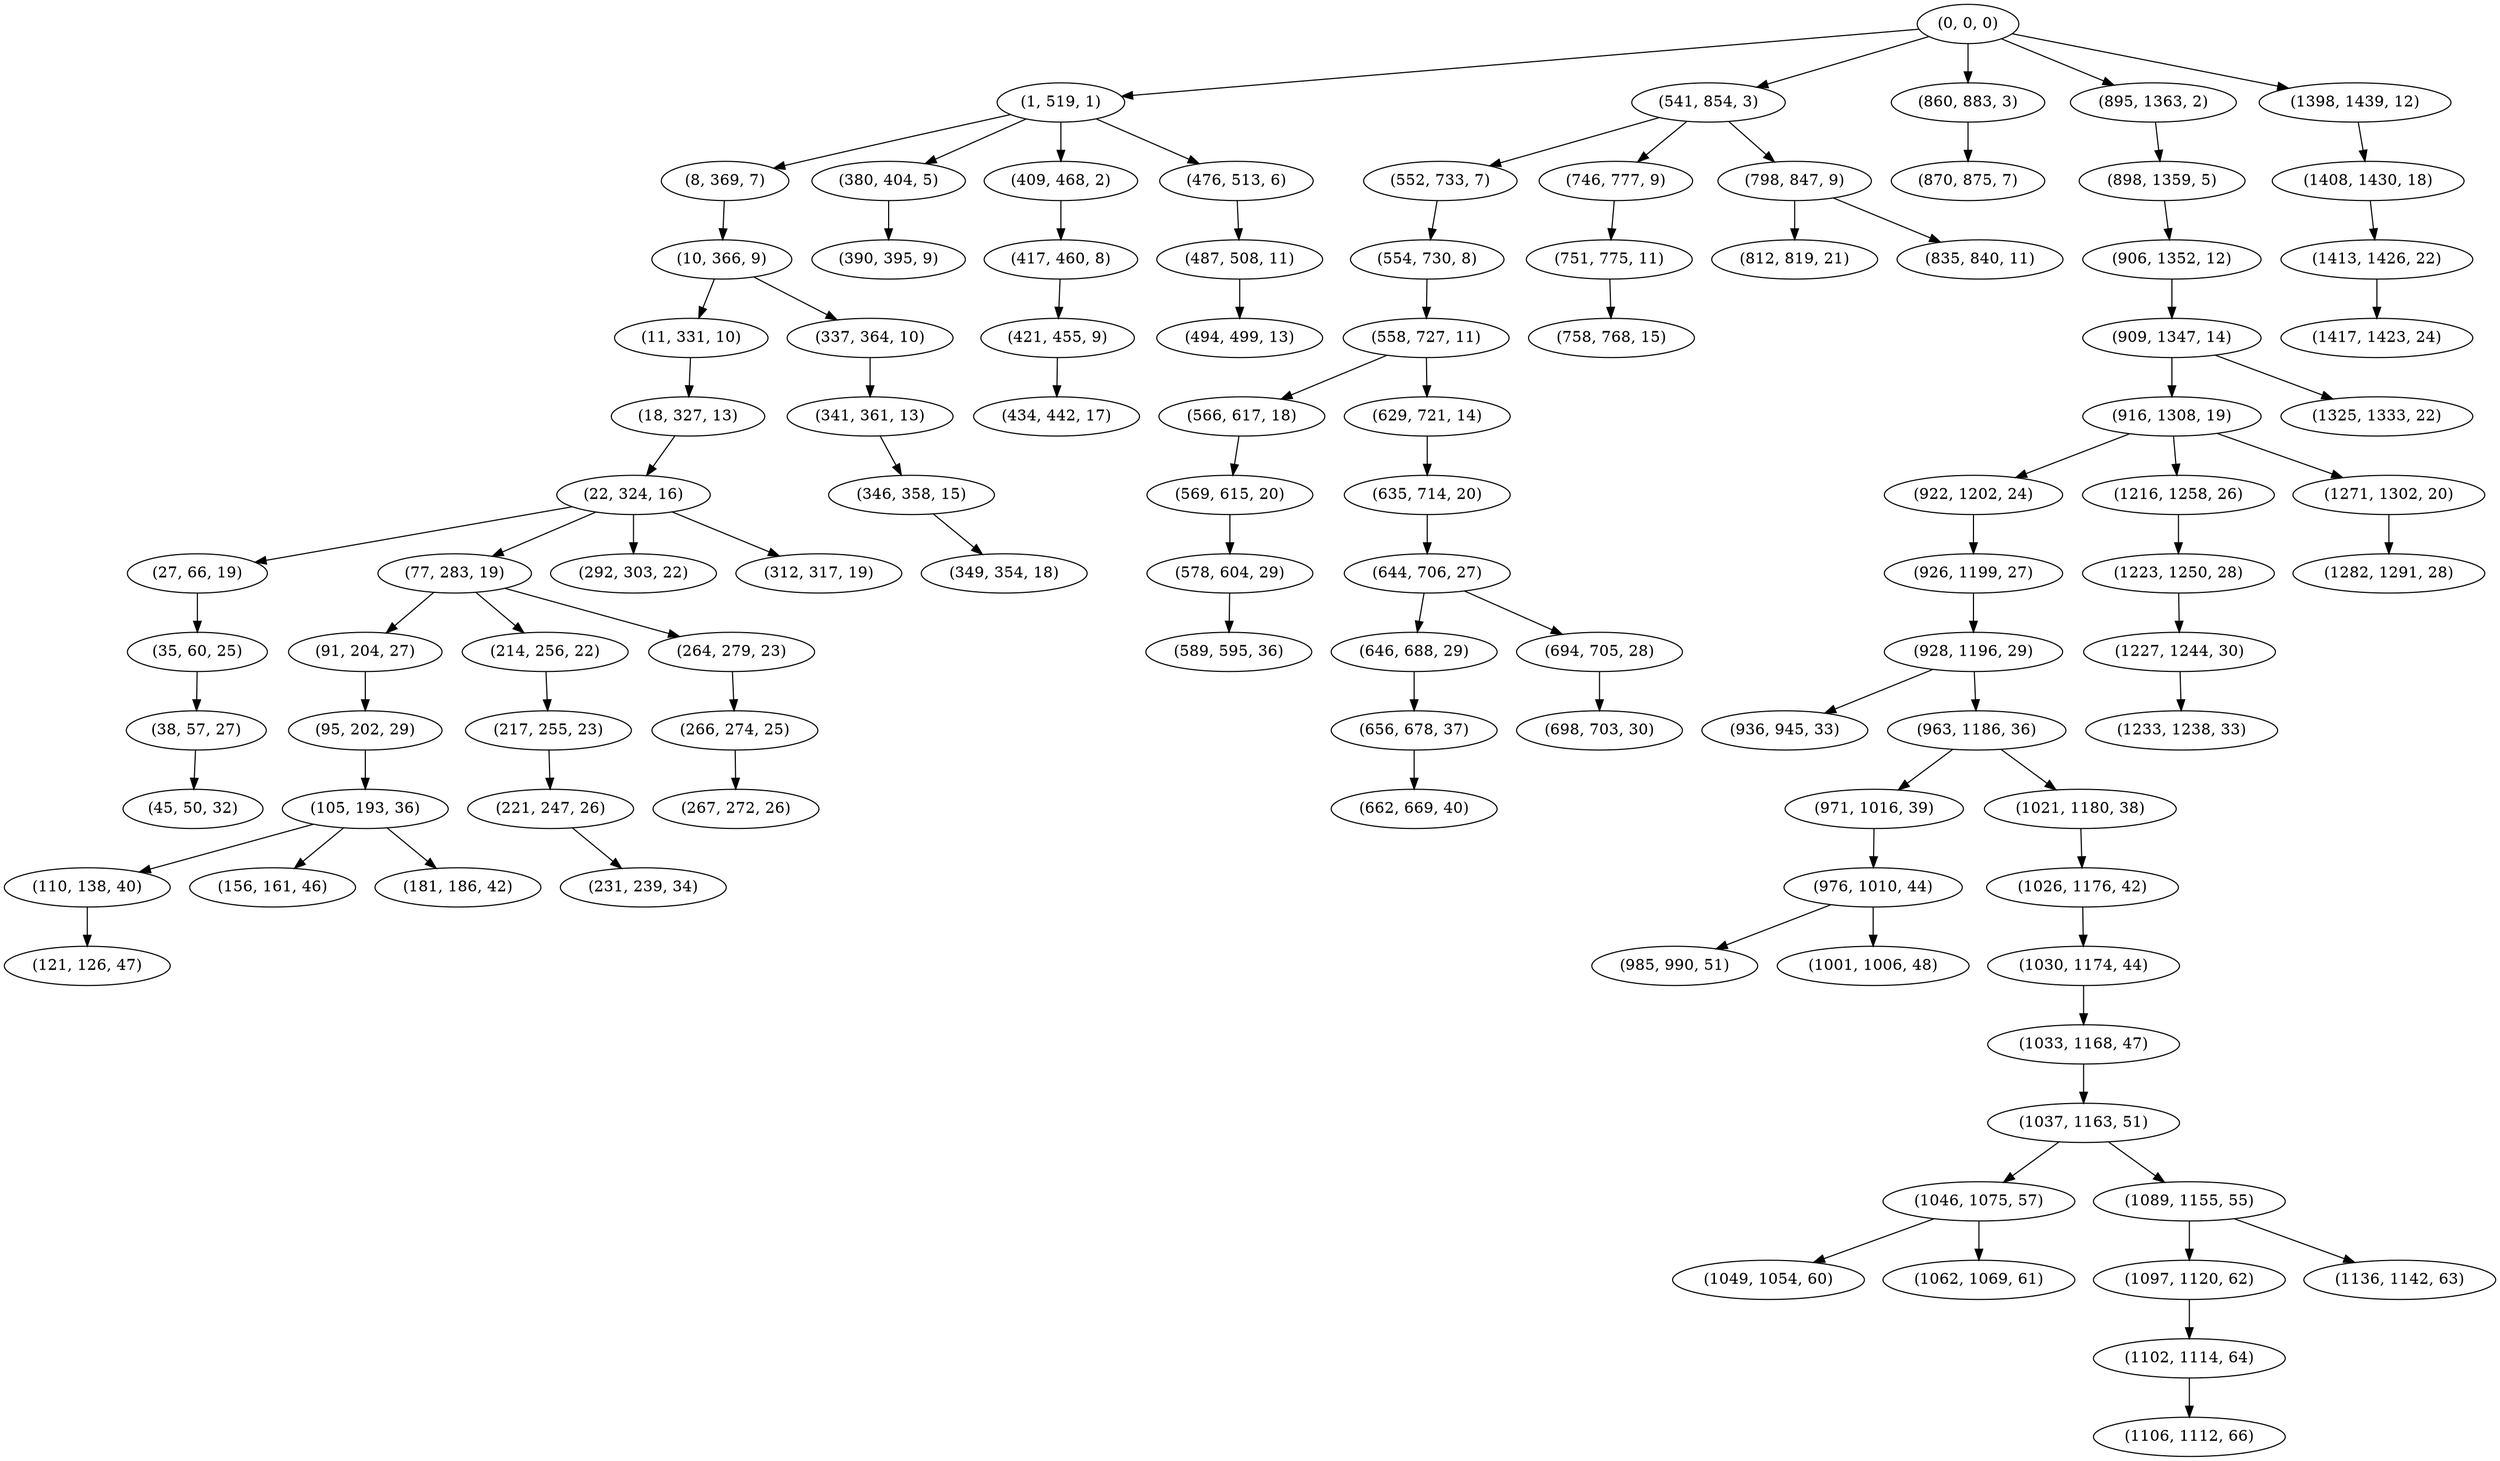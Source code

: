 digraph tree {
    "(0, 0, 0)";
    "(1, 519, 1)";
    "(8, 369, 7)";
    "(10, 366, 9)";
    "(11, 331, 10)";
    "(18, 327, 13)";
    "(22, 324, 16)";
    "(27, 66, 19)";
    "(35, 60, 25)";
    "(38, 57, 27)";
    "(45, 50, 32)";
    "(77, 283, 19)";
    "(91, 204, 27)";
    "(95, 202, 29)";
    "(105, 193, 36)";
    "(110, 138, 40)";
    "(121, 126, 47)";
    "(156, 161, 46)";
    "(181, 186, 42)";
    "(214, 256, 22)";
    "(217, 255, 23)";
    "(221, 247, 26)";
    "(231, 239, 34)";
    "(264, 279, 23)";
    "(266, 274, 25)";
    "(267, 272, 26)";
    "(292, 303, 22)";
    "(312, 317, 19)";
    "(337, 364, 10)";
    "(341, 361, 13)";
    "(346, 358, 15)";
    "(349, 354, 18)";
    "(380, 404, 5)";
    "(390, 395, 9)";
    "(409, 468, 2)";
    "(417, 460, 8)";
    "(421, 455, 9)";
    "(434, 442, 17)";
    "(476, 513, 6)";
    "(487, 508, 11)";
    "(494, 499, 13)";
    "(541, 854, 3)";
    "(552, 733, 7)";
    "(554, 730, 8)";
    "(558, 727, 11)";
    "(566, 617, 18)";
    "(569, 615, 20)";
    "(578, 604, 29)";
    "(589, 595, 36)";
    "(629, 721, 14)";
    "(635, 714, 20)";
    "(644, 706, 27)";
    "(646, 688, 29)";
    "(656, 678, 37)";
    "(662, 669, 40)";
    "(694, 705, 28)";
    "(698, 703, 30)";
    "(746, 777, 9)";
    "(751, 775, 11)";
    "(758, 768, 15)";
    "(798, 847, 9)";
    "(812, 819, 21)";
    "(835, 840, 11)";
    "(860, 883, 3)";
    "(870, 875, 7)";
    "(895, 1363, 2)";
    "(898, 1359, 5)";
    "(906, 1352, 12)";
    "(909, 1347, 14)";
    "(916, 1308, 19)";
    "(922, 1202, 24)";
    "(926, 1199, 27)";
    "(928, 1196, 29)";
    "(936, 945, 33)";
    "(963, 1186, 36)";
    "(971, 1016, 39)";
    "(976, 1010, 44)";
    "(985, 990, 51)";
    "(1001, 1006, 48)";
    "(1021, 1180, 38)";
    "(1026, 1176, 42)";
    "(1030, 1174, 44)";
    "(1033, 1168, 47)";
    "(1037, 1163, 51)";
    "(1046, 1075, 57)";
    "(1049, 1054, 60)";
    "(1062, 1069, 61)";
    "(1089, 1155, 55)";
    "(1097, 1120, 62)";
    "(1102, 1114, 64)";
    "(1106, 1112, 66)";
    "(1136, 1142, 63)";
    "(1216, 1258, 26)";
    "(1223, 1250, 28)";
    "(1227, 1244, 30)";
    "(1233, 1238, 33)";
    "(1271, 1302, 20)";
    "(1282, 1291, 28)";
    "(1325, 1333, 22)";
    "(1398, 1439, 12)";
    "(1408, 1430, 18)";
    "(1413, 1426, 22)";
    "(1417, 1423, 24)";
    "(0, 0, 0)" -> "(1, 519, 1)";
    "(0, 0, 0)" -> "(541, 854, 3)";
    "(0, 0, 0)" -> "(860, 883, 3)";
    "(0, 0, 0)" -> "(895, 1363, 2)";
    "(0, 0, 0)" -> "(1398, 1439, 12)";
    "(1, 519, 1)" -> "(8, 369, 7)";
    "(1, 519, 1)" -> "(380, 404, 5)";
    "(1, 519, 1)" -> "(409, 468, 2)";
    "(1, 519, 1)" -> "(476, 513, 6)";
    "(8, 369, 7)" -> "(10, 366, 9)";
    "(10, 366, 9)" -> "(11, 331, 10)";
    "(10, 366, 9)" -> "(337, 364, 10)";
    "(11, 331, 10)" -> "(18, 327, 13)";
    "(18, 327, 13)" -> "(22, 324, 16)";
    "(22, 324, 16)" -> "(27, 66, 19)";
    "(22, 324, 16)" -> "(77, 283, 19)";
    "(22, 324, 16)" -> "(292, 303, 22)";
    "(22, 324, 16)" -> "(312, 317, 19)";
    "(27, 66, 19)" -> "(35, 60, 25)";
    "(35, 60, 25)" -> "(38, 57, 27)";
    "(38, 57, 27)" -> "(45, 50, 32)";
    "(77, 283, 19)" -> "(91, 204, 27)";
    "(77, 283, 19)" -> "(214, 256, 22)";
    "(77, 283, 19)" -> "(264, 279, 23)";
    "(91, 204, 27)" -> "(95, 202, 29)";
    "(95, 202, 29)" -> "(105, 193, 36)";
    "(105, 193, 36)" -> "(110, 138, 40)";
    "(105, 193, 36)" -> "(156, 161, 46)";
    "(105, 193, 36)" -> "(181, 186, 42)";
    "(110, 138, 40)" -> "(121, 126, 47)";
    "(214, 256, 22)" -> "(217, 255, 23)";
    "(217, 255, 23)" -> "(221, 247, 26)";
    "(221, 247, 26)" -> "(231, 239, 34)";
    "(264, 279, 23)" -> "(266, 274, 25)";
    "(266, 274, 25)" -> "(267, 272, 26)";
    "(337, 364, 10)" -> "(341, 361, 13)";
    "(341, 361, 13)" -> "(346, 358, 15)";
    "(346, 358, 15)" -> "(349, 354, 18)";
    "(380, 404, 5)" -> "(390, 395, 9)";
    "(409, 468, 2)" -> "(417, 460, 8)";
    "(417, 460, 8)" -> "(421, 455, 9)";
    "(421, 455, 9)" -> "(434, 442, 17)";
    "(476, 513, 6)" -> "(487, 508, 11)";
    "(487, 508, 11)" -> "(494, 499, 13)";
    "(541, 854, 3)" -> "(552, 733, 7)";
    "(541, 854, 3)" -> "(746, 777, 9)";
    "(541, 854, 3)" -> "(798, 847, 9)";
    "(552, 733, 7)" -> "(554, 730, 8)";
    "(554, 730, 8)" -> "(558, 727, 11)";
    "(558, 727, 11)" -> "(566, 617, 18)";
    "(558, 727, 11)" -> "(629, 721, 14)";
    "(566, 617, 18)" -> "(569, 615, 20)";
    "(569, 615, 20)" -> "(578, 604, 29)";
    "(578, 604, 29)" -> "(589, 595, 36)";
    "(629, 721, 14)" -> "(635, 714, 20)";
    "(635, 714, 20)" -> "(644, 706, 27)";
    "(644, 706, 27)" -> "(646, 688, 29)";
    "(644, 706, 27)" -> "(694, 705, 28)";
    "(646, 688, 29)" -> "(656, 678, 37)";
    "(656, 678, 37)" -> "(662, 669, 40)";
    "(694, 705, 28)" -> "(698, 703, 30)";
    "(746, 777, 9)" -> "(751, 775, 11)";
    "(751, 775, 11)" -> "(758, 768, 15)";
    "(798, 847, 9)" -> "(812, 819, 21)";
    "(798, 847, 9)" -> "(835, 840, 11)";
    "(860, 883, 3)" -> "(870, 875, 7)";
    "(895, 1363, 2)" -> "(898, 1359, 5)";
    "(898, 1359, 5)" -> "(906, 1352, 12)";
    "(906, 1352, 12)" -> "(909, 1347, 14)";
    "(909, 1347, 14)" -> "(916, 1308, 19)";
    "(909, 1347, 14)" -> "(1325, 1333, 22)";
    "(916, 1308, 19)" -> "(922, 1202, 24)";
    "(916, 1308, 19)" -> "(1216, 1258, 26)";
    "(916, 1308, 19)" -> "(1271, 1302, 20)";
    "(922, 1202, 24)" -> "(926, 1199, 27)";
    "(926, 1199, 27)" -> "(928, 1196, 29)";
    "(928, 1196, 29)" -> "(936, 945, 33)";
    "(928, 1196, 29)" -> "(963, 1186, 36)";
    "(963, 1186, 36)" -> "(971, 1016, 39)";
    "(963, 1186, 36)" -> "(1021, 1180, 38)";
    "(971, 1016, 39)" -> "(976, 1010, 44)";
    "(976, 1010, 44)" -> "(985, 990, 51)";
    "(976, 1010, 44)" -> "(1001, 1006, 48)";
    "(1021, 1180, 38)" -> "(1026, 1176, 42)";
    "(1026, 1176, 42)" -> "(1030, 1174, 44)";
    "(1030, 1174, 44)" -> "(1033, 1168, 47)";
    "(1033, 1168, 47)" -> "(1037, 1163, 51)";
    "(1037, 1163, 51)" -> "(1046, 1075, 57)";
    "(1037, 1163, 51)" -> "(1089, 1155, 55)";
    "(1046, 1075, 57)" -> "(1049, 1054, 60)";
    "(1046, 1075, 57)" -> "(1062, 1069, 61)";
    "(1089, 1155, 55)" -> "(1097, 1120, 62)";
    "(1089, 1155, 55)" -> "(1136, 1142, 63)";
    "(1097, 1120, 62)" -> "(1102, 1114, 64)";
    "(1102, 1114, 64)" -> "(1106, 1112, 66)";
    "(1216, 1258, 26)" -> "(1223, 1250, 28)";
    "(1223, 1250, 28)" -> "(1227, 1244, 30)";
    "(1227, 1244, 30)" -> "(1233, 1238, 33)";
    "(1271, 1302, 20)" -> "(1282, 1291, 28)";
    "(1398, 1439, 12)" -> "(1408, 1430, 18)";
    "(1408, 1430, 18)" -> "(1413, 1426, 22)";
    "(1413, 1426, 22)" -> "(1417, 1423, 24)";
}
